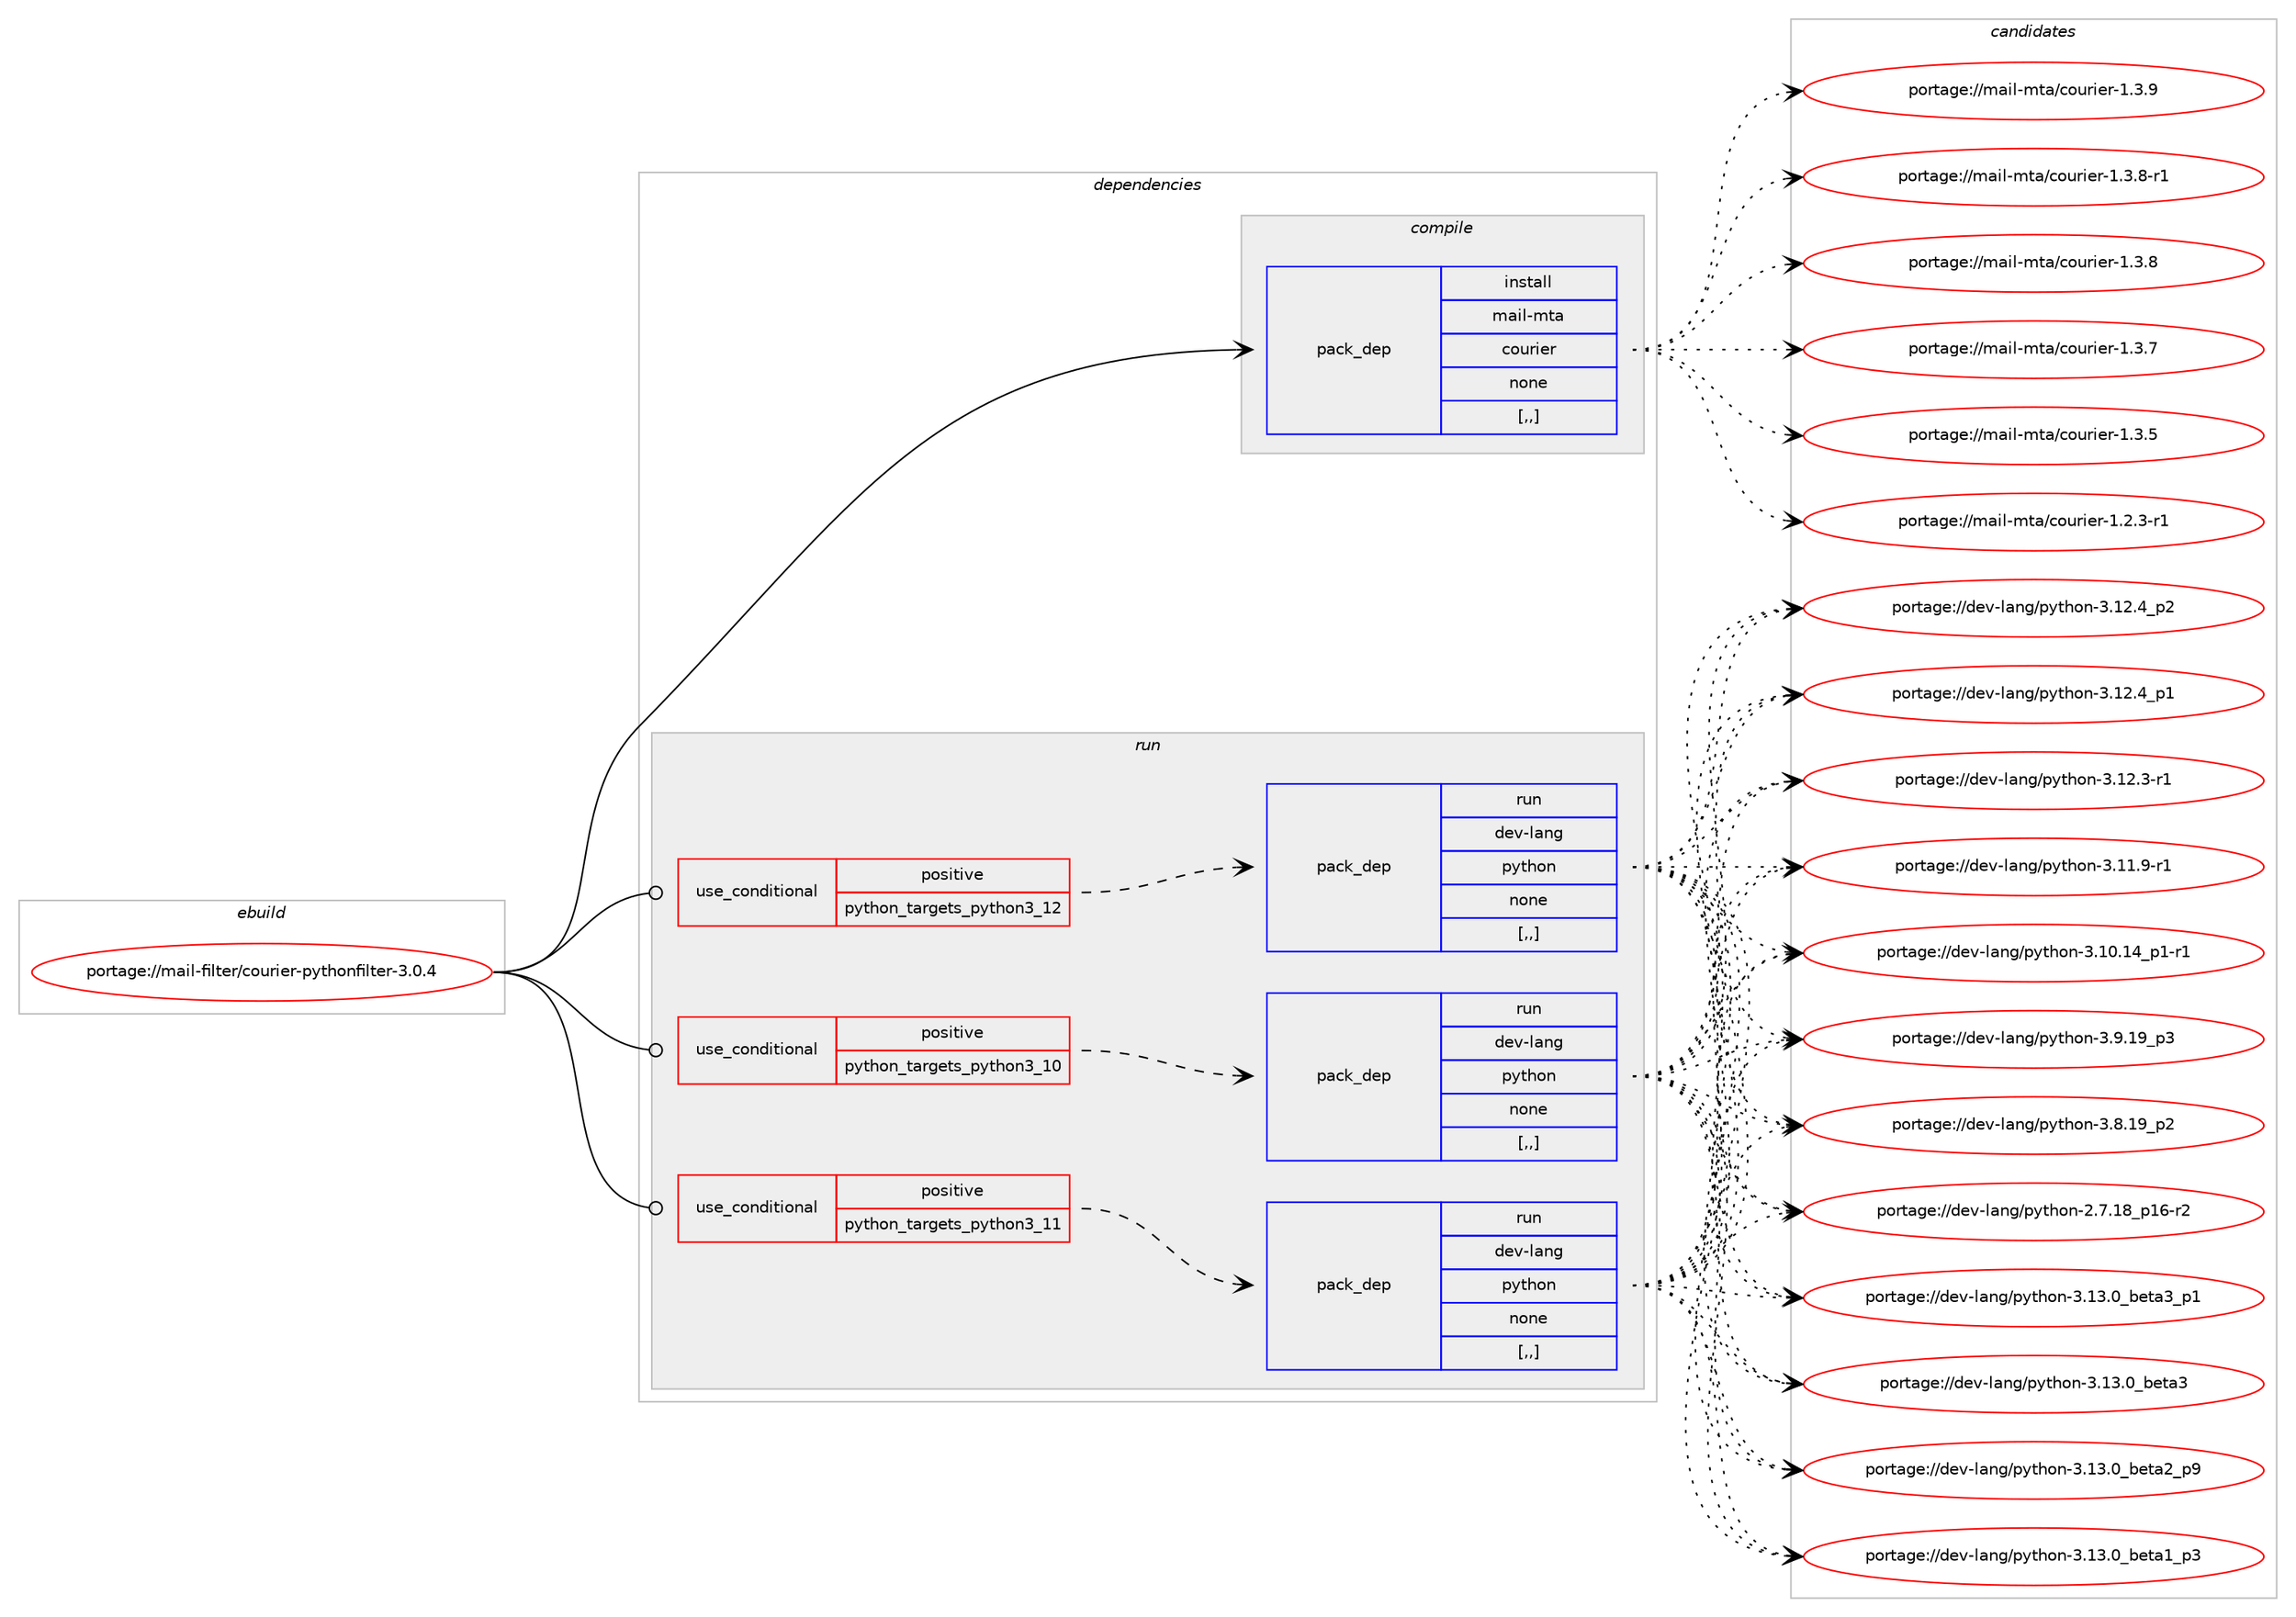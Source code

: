 digraph prolog {

# *************
# Graph options
# *************

newrank=true;
concentrate=true;
compound=true;
graph [rankdir=LR,fontname=Helvetica,fontsize=10,ranksep=1.5];#, ranksep=2.5, nodesep=0.2];
edge  [arrowhead=vee];
node  [fontname=Helvetica,fontsize=10];

# **********
# The ebuild
# **********

subgraph cluster_leftcol {
color=gray;
rank=same;
label=<<i>ebuild</i>>;
id [label="portage://mail-filter/courier-pythonfilter-3.0.4", color=red, width=4, href="../mail-filter/courier-pythonfilter-3.0.4.svg"];
}

# ****************
# The dependencies
# ****************

subgraph cluster_midcol {
color=gray;
label=<<i>dependencies</i>>;
subgraph cluster_compile {
fillcolor="#eeeeee";
style=filled;
label=<<i>compile</i>>;
subgraph pack204906 {
dependency276772 [label=<<TABLE BORDER="0" CELLBORDER="1" CELLSPACING="0" CELLPADDING="4" WIDTH="220"><TR><TD ROWSPAN="6" CELLPADDING="30">pack_dep</TD></TR><TR><TD WIDTH="110">install</TD></TR><TR><TD>mail-mta</TD></TR><TR><TD>courier</TD></TR><TR><TD>none</TD></TR><TR><TD>[,,]</TD></TR></TABLE>>, shape=none, color=blue];
}
id:e -> dependency276772:w [weight=20,style="solid",arrowhead="vee"];
}
subgraph cluster_compileandrun {
fillcolor="#eeeeee";
style=filled;
label=<<i>compile and run</i>>;
}
subgraph cluster_run {
fillcolor="#eeeeee";
style=filled;
label=<<i>run</i>>;
subgraph cond69593 {
dependency276773 [label=<<TABLE BORDER="0" CELLBORDER="1" CELLSPACING="0" CELLPADDING="4"><TR><TD ROWSPAN="3" CELLPADDING="10">use_conditional</TD></TR><TR><TD>positive</TD></TR><TR><TD>python_targets_python3_10</TD></TR></TABLE>>, shape=none, color=red];
subgraph pack204907 {
dependency276774 [label=<<TABLE BORDER="0" CELLBORDER="1" CELLSPACING="0" CELLPADDING="4" WIDTH="220"><TR><TD ROWSPAN="6" CELLPADDING="30">pack_dep</TD></TR><TR><TD WIDTH="110">run</TD></TR><TR><TD>dev-lang</TD></TR><TR><TD>python</TD></TR><TR><TD>none</TD></TR><TR><TD>[,,]</TD></TR></TABLE>>, shape=none, color=blue];
}
dependency276773:e -> dependency276774:w [weight=20,style="dashed",arrowhead="vee"];
}
id:e -> dependency276773:w [weight=20,style="solid",arrowhead="odot"];
subgraph cond69594 {
dependency276775 [label=<<TABLE BORDER="0" CELLBORDER="1" CELLSPACING="0" CELLPADDING="4"><TR><TD ROWSPAN="3" CELLPADDING="10">use_conditional</TD></TR><TR><TD>positive</TD></TR><TR><TD>python_targets_python3_11</TD></TR></TABLE>>, shape=none, color=red];
subgraph pack204908 {
dependency276776 [label=<<TABLE BORDER="0" CELLBORDER="1" CELLSPACING="0" CELLPADDING="4" WIDTH="220"><TR><TD ROWSPAN="6" CELLPADDING="30">pack_dep</TD></TR><TR><TD WIDTH="110">run</TD></TR><TR><TD>dev-lang</TD></TR><TR><TD>python</TD></TR><TR><TD>none</TD></TR><TR><TD>[,,]</TD></TR></TABLE>>, shape=none, color=blue];
}
dependency276775:e -> dependency276776:w [weight=20,style="dashed",arrowhead="vee"];
}
id:e -> dependency276775:w [weight=20,style="solid",arrowhead="odot"];
subgraph cond69595 {
dependency276777 [label=<<TABLE BORDER="0" CELLBORDER="1" CELLSPACING="0" CELLPADDING="4"><TR><TD ROWSPAN="3" CELLPADDING="10">use_conditional</TD></TR><TR><TD>positive</TD></TR><TR><TD>python_targets_python3_12</TD></TR></TABLE>>, shape=none, color=red];
subgraph pack204909 {
dependency276778 [label=<<TABLE BORDER="0" CELLBORDER="1" CELLSPACING="0" CELLPADDING="4" WIDTH="220"><TR><TD ROWSPAN="6" CELLPADDING="30">pack_dep</TD></TR><TR><TD WIDTH="110">run</TD></TR><TR><TD>dev-lang</TD></TR><TR><TD>python</TD></TR><TR><TD>none</TD></TR><TR><TD>[,,]</TD></TR></TABLE>>, shape=none, color=blue];
}
dependency276777:e -> dependency276778:w [weight=20,style="dashed",arrowhead="vee"];
}
id:e -> dependency276777:w [weight=20,style="solid",arrowhead="odot"];
}
}

# **************
# The candidates
# **************

subgraph cluster_choices {
rank=same;
color=gray;
label=<<i>candidates</i>>;

subgraph choice204906 {
color=black;
nodesep=1;
choice1099710510845109116974799111117114105101114454946514657 [label="portage://mail-mta/courier-1.3.9", color=red, width=4,href="../mail-mta/courier-1.3.9.svg"];
choice10997105108451091169747991111171141051011144549465146564511449 [label="portage://mail-mta/courier-1.3.8-r1", color=red, width=4,href="../mail-mta/courier-1.3.8-r1.svg"];
choice1099710510845109116974799111117114105101114454946514656 [label="portage://mail-mta/courier-1.3.8", color=red, width=4,href="../mail-mta/courier-1.3.8.svg"];
choice1099710510845109116974799111117114105101114454946514655 [label="portage://mail-mta/courier-1.3.7", color=red, width=4,href="../mail-mta/courier-1.3.7.svg"];
choice1099710510845109116974799111117114105101114454946514653 [label="portage://mail-mta/courier-1.3.5", color=red, width=4,href="../mail-mta/courier-1.3.5.svg"];
choice10997105108451091169747991111171141051011144549465046514511449 [label="portage://mail-mta/courier-1.2.3-r1", color=red, width=4,href="../mail-mta/courier-1.2.3-r1.svg"];
dependency276772:e -> choice1099710510845109116974799111117114105101114454946514657:w [style=dotted,weight="100"];
dependency276772:e -> choice10997105108451091169747991111171141051011144549465146564511449:w [style=dotted,weight="100"];
dependency276772:e -> choice1099710510845109116974799111117114105101114454946514656:w [style=dotted,weight="100"];
dependency276772:e -> choice1099710510845109116974799111117114105101114454946514655:w [style=dotted,weight="100"];
dependency276772:e -> choice1099710510845109116974799111117114105101114454946514653:w [style=dotted,weight="100"];
dependency276772:e -> choice10997105108451091169747991111171141051011144549465046514511449:w [style=dotted,weight="100"];
}
subgraph choice204907 {
color=black;
nodesep=1;
choice10010111845108971101034711212111610411111045514649514648959810111697519511249 [label="portage://dev-lang/python-3.13.0_beta3_p1", color=red, width=4,href="../dev-lang/python-3.13.0_beta3_p1.svg"];
choice1001011184510897110103471121211161041111104551464951464895981011169751 [label="portage://dev-lang/python-3.13.0_beta3", color=red, width=4,href="../dev-lang/python-3.13.0_beta3.svg"];
choice10010111845108971101034711212111610411111045514649514648959810111697509511257 [label="portage://dev-lang/python-3.13.0_beta2_p9", color=red, width=4,href="../dev-lang/python-3.13.0_beta2_p9.svg"];
choice10010111845108971101034711212111610411111045514649514648959810111697499511251 [label="portage://dev-lang/python-3.13.0_beta1_p3", color=red, width=4,href="../dev-lang/python-3.13.0_beta1_p3.svg"];
choice100101118451089711010347112121116104111110455146495046529511250 [label="portage://dev-lang/python-3.12.4_p2", color=red, width=4,href="../dev-lang/python-3.12.4_p2.svg"];
choice100101118451089711010347112121116104111110455146495046529511249 [label="portage://dev-lang/python-3.12.4_p1", color=red, width=4,href="../dev-lang/python-3.12.4_p1.svg"];
choice100101118451089711010347112121116104111110455146495046514511449 [label="portage://dev-lang/python-3.12.3-r1", color=red, width=4,href="../dev-lang/python-3.12.3-r1.svg"];
choice100101118451089711010347112121116104111110455146494946574511449 [label="portage://dev-lang/python-3.11.9-r1", color=red, width=4,href="../dev-lang/python-3.11.9-r1.svg"];
choice100101118451089711010347112121116104111110455146494846495295112494511449 [label="portage://dev-lang/python-3.10.14_p1-r1", color=red, width=4,href="../dev-lang/python-3.10.14_p1-r1.svg"];
choice100101118451089711010347112121116104111110455146574649579511251 [label="portage://dev-lang/python-3.9.19_p3", color=red, width=4,href="../dev-lang/python-3.9.19_p3.svg"];
choice100101118451089711010347112121116104111110455146564649579511250 [label="portage://dev-lang/python-3.8.19_p2", color=red, width=4,href="../dev-lang/python-3.8.19_p2.svg"];
choice100101118451089711010347112121116104111110455046554649569511249544511450 [label="portage://dev-lang/python-2.7.18_p16-r2", color=red, width=4,href="../dev-lang/python-2.7.18_p16-r2.svg"];
dependency276774:e -> choice10010111845108971101034711212111610411111045514649514648959810111697519511249:w [style=dotted,weight="100"];
dependency276774:e -> choice1001011184510897110103471121211161041111104551464951464895981011169751:w [style=dotted,weight="100"];
dependency276774:e -> choice10010111845108971101034711212111610411111045514649514648959810111697509511257:w [style=dotted,weight="100"];
dependency276774:e -> choice10010111845108971101034711212111610411111045514649514648959810111697499511251:w [style=dotted,weight="100"];
dependency276774:e -> choice100101118451089711010347112121116104111110455146495046529511250:w [style=dotted,weight="100"];
dependency276774:e -> choice100101118451089711010347112121116104111110455146495046529511249:w [style=dotted,weight="100"];
dependency276774:e -> choice100101118451089711010347112121116104111110455146495046514511449:w [style=dotted,weight="100"];
dependency276774:e -> choice100101118451089711010347112121116104111110455146494946574511449:w [style=dotted,weight="100"];
dependency276774:e -> choice100101118451089711010347112121116104111110455146494846495295112494511449:w [style=dotted,weight="100"];
dependency276774:e -> choice100101118451089711010347112121116104111110455146574649579511251:w [style=dotted,weight="100"];
dependency276774:e -> choice100101118451089711010347112121116104111110455146564649579511250:w [style=dotted,weight="100"];
dependency276774:e -> choice100101118451089711010347112121116104111110455046554649569511249544511450:w [style=dotted,weight="100"];
}
subgraph choice204908 {
color=black;
nodesep=1;
choice10010111845108971101034711212111610411111045514649514648959810111697519511249 [label="portage://dev-lang/python-3.13.0_beta3_p1", color=red, width=4,href="../dev-lang/python-3.13.0_beta3_p1.svg"];
choice1001011184510897110103471121211161041111104551464951464895981011169751 [label="portage://dev-lang/python-3.13.0_beta3", color=red, width=4,href="../dev-lang/python-3.13.0_beta3.svg"];
choice10010111845108971101034711212111610411111045514649514648959810111697509511257 [label="portage://dev-lang/python-3.13.0_beta2_p9", color=red, width=4,href="../dev-lang/python-3.13.0_beta2_p9.svg"];
choice10010111845108971101034711212111610411111045514649514648959810111697499511251 [label="portage://dev-lang/python-3.13.0_beta1_p3", color=red, width=4,href="../dev-lang/python-3.13.0_beta1_p3.svg"];
choice100101118451089711010347112121116104111110455146495046529511250 [label="portage://dev-lang/python-3.12.4_p2", color=red, width=4,href="../dev-lang/python-3.12.4_p2.svg"];
choice100101118451089711010347112121116104111110455146495046529511249 [label="portage://dev-lang/python-3.12.4_p1", color=red, width=4,href="../dev-lang/python-3.12.4_p1.svg"];
choice100101118451089711010347112121116104111110455146495046514511449 [label="portage://dev-lang/python-3.12.3-r1", color=red, width=4,href="../dev-lang/python-3.12.3-r1.svg"];
choice100101118451089711010347112121116104111110455146494946574511449 [label="portage://dev-lang/python-3.11.9-r1", color=red, width=4,href="../dev-lang/python-3.11.9-r1.svg"];
choice100101118451089711010347112121116104111110455146494846495295112494511449 [label="portage://dev-lang/python-3.10.14_p1-r1", color=red, width=4,href="../dev-lang/python-3.10.14_p1-r1.svg"];
choice100101118451089711010347112121116104111110455146574649579511251 [label="portage://dev-lang/python-3.9.19_p3", color=red, width=4,href="../dev-lang/python-3.9.19_p3.svg"];
choice100101118451089711010347112121116104111110455146564649579511250 [label="portage://dev-lang/python-3.8.19_p2", color=red, width=4,href="../dev-lang/python-3.8.19_p2.svg"];
choice100101118451089711010347112121116104111110455046554649569511249544511450 [label="portage://dev-lang/python-2.7.18_p16-r2", color=red, width=4,href="../dev-lang/python-2.7.18_p16-r2.svg"];
dependency276776:e -> choice10010111845108971101034711212111610411111045514649514648959810111697519511249:w [style=dotted,weight="100"];
dependency276776:e -> choice1001011184510897110103471121211161041111104551464951464895981011169751:w [style=dotted,weight="100"];
dependency276776:e -> choice10010111845108971101034711212111610411111045514649514648959810111697509511257:w [style=dotted,weight="100"];
dependency276776:e -> choice10010111845108971101034711212111610411111045514649514648959810111697499511251:w [style=dotted,weight="100"];
dependency276776:e -> choice100101118451089711010347112121116104111110455146495046529511250:w [style=dotted,weight="100"];
dependency276776:e -> choice100101118451089711010347112121116104111110455146495046529511249:w [style=dotted,weight="100"];
dependency276776:e -> choice100101118451089711010347112121116104111110455146495046514511449:w [style=dotted,weight="100"];
dependency276776:e -> choice100101118451089711010347112121116104111110455146494946574511449:w [style=dotted,weight="100"];
dependency276776:e -> choice100101118451089711010347112121116104111110455146494846495295112494511449:w [style=dotted,weight="100"];
dependency276776:e -> choice100101118451089711010347112121116104111110455146574649579511251:w [style=dotted,weight="100"];
dependency276776:e -> choice100101118451089711010347112121116104111110455146564649579511250:w [style=dotted,weight="100"];
dependency276776:e -> choice100101118451089711010347112121116104111110455046554649569511249544511450:w [style=dotted,weight="100"];
}
subgraph choice204909 {
color=black;
nodesep=1;
choice10010111845108971101034711212111610411111045514649514648959810111697519511249 [label="portage://dev-lang/python-3.13.0_beta3_p1", color=red, width=4,href="../dev-lang/python-3.13.0_beta3_p1.svg"];
choice1001011184510897110103471121211161041111104551464951464895981011169751 [label="portage://dev-lang/python-3.13.0_beta3", color=red, width=4,href="../dev-lang/python-3.13.0_beta3.svg"];
choice10010111845108971101034711212111610411111045514649514648959810111697509511257 [label="portage://dev-lang/python-3.13.0_beta2_p9", color=red, width=4,href="../dev-lang/python-3.13.0_beta2_p9.svg"];
choice10010111845108971101034711212111610411111045514649514648959810111697499511251 [label="portage://dev-lang/python-3.13.0_beta1_p3", color=red, width=4,href="../dev-lang/python-3.13.0_beta1_p3.svg"];
choice100101118451089711010347112121116104111110455146495046529511250 [label="portage://dev-lang/python-3.12.4_p2", color=red, width=4,href="../dev-lang/python-3.12.4_p2.svg"];
choice100101118451089711010347112121116104111110455146495046529511249 [label="portage://dev-lang/python-3.12.4_p1", color=red, width=4,href="../dev-lang/python-3.12.4_p1.svg"];
choice100101118451089711010347112121116104111110455146495046514511449 [label="portage://dev-lang/python-3.12.3-r1", color=red, width=4,href="../dev-lang/python-3.12.3-r1.svg"];
choice100101118451089711010347112121116104111110455146494946574511449 [label="portage://dev-lang/python-3.11.9-r1", color=red, width=4,href="../dev-lang/python-3.11.9-r1.svg"];
choice100101118451089711010347112121116104111110455146494846495295112494511449 [label="portage://dev-lang/python-3.10.14_p1-r1", color=red, width=4,href="../dev-lang/python-3.10.14_p1-r1.svg"];
choice100101118451089711010347112121116104111110455146574649579511251 [label="portage://dev-lang/python-3.9.19_p3", color=red, width=4,href="../dev-lang/python-3.9.19_p3.svg"];
choice100101118451089711010347112121116104111110455146564649579511250 [label="portage://dev-lang/python-3.8.19_p2", color=red, width=4,href="../dev-lang/python-3.8.19_p2.svg"];
choice100101118451089711010347112121116104111110455046554649569511249544511450 [label="portage://dev-lang/python-2.7.18_p16-r2", color=red, width=4,href="../dev-lang/python-2.7.18_p16-r2.svg"];
dependency276778:e -> choice10010111845108971101034711212111610411111045514649514648959810111697519511249:w [style=dotted,weight="100"];
dependency276778:e -> choice1001011184510897110103471121211161041111104551464951464895981011169751:w [style=dotted,weight="100"];
dependency276778:e -> choice10010111845108971101034711212111610411111045514649514648959810111697509511257:w [style=dotted,weight="100"];
dependency276778:e -> choice10010111845108971101034711212111610411111045514649514648959810111697499511251:w [style=dotted,weight="100"];
dependency276778:e -> choice100101118451089711010347112121116104111110455146495046529511250:w [style=dotted,weight="100"];
dependency276778:e -> choice100101118451089711010347112121116104111110455146495046529511249:w [style=dotted,weight="100"];
dependency276778:e -> choice100101118451089711010347112121116104111110455146495046514511449:w [style=dotted,weight="100"];
dependency276778:e -> choice100101118451089711010347112121116104111110455146494946574511449:w [style=dotted,weight="100"];
dependency276778:e -> choice100101118451089711010347112121116104111110455146494846495295112494511449:w [style=dotted,weight="100"];
dependency276778:e -> choice100101118451089711010347112121116104111110455146574649579511251:w [style=dotted,weight="100"];
dependency276778:e -> choice100101118451089711010347112121116104111110455146564649579511250:w [style=dotted,weight="100"];
dependency276778:e -> choice100101118451089711010347112121116104111110455046554649569511249544511450:w [style=dotted,weight="100"];
}
}

}
